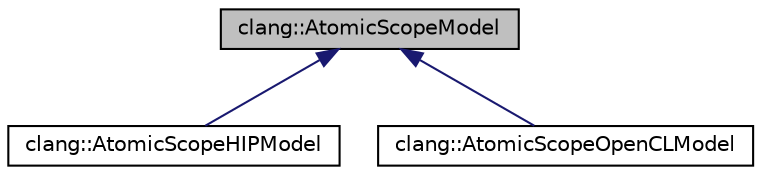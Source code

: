digraph "clang::AtomicScopeModel"
{
 // LATEX_PDF_SIZE
  bgcolor="transparent";
  edge [fontname="Helvetica",fontsize="10",labelfontname="Helvetica",labelfontsize="10"];
  node [fontname="Helvetica",fontsize="10",shape=record];
  Node1 [label="clang::AtomicScopeModel",height=0.2,width=0.4,color="black", fillcolor="grey75", style="filled", fontcolor="black",tooltip="Defines the interface for synch scope model."];
  Node1 -> Node2 [dir="back",color="midnightblue",fontsize="10",style="solid",fontname="Helvetica"];
  Node2 [label="clang::AtomicScopeHIPModel",height=0.2,width=0.4,color="black",URL="$classclang_1_1AtomicScopeHIPModel.html",tooltip="Defines the synch scope model for HIP."];
  Node1 -> Node3 [dir="back",color="midnightblue",fontsize="10",style="solid",fontname="Helvetica"];
  Node3 [label="clang::AtomicScopeOpenCLModel",height=0.2,width=0.4,color="black",URL="$classclang_1_1AtomicScopeOpenCLModel.html",tooltip="Defines the synch scope model for OpenCL."];
}
